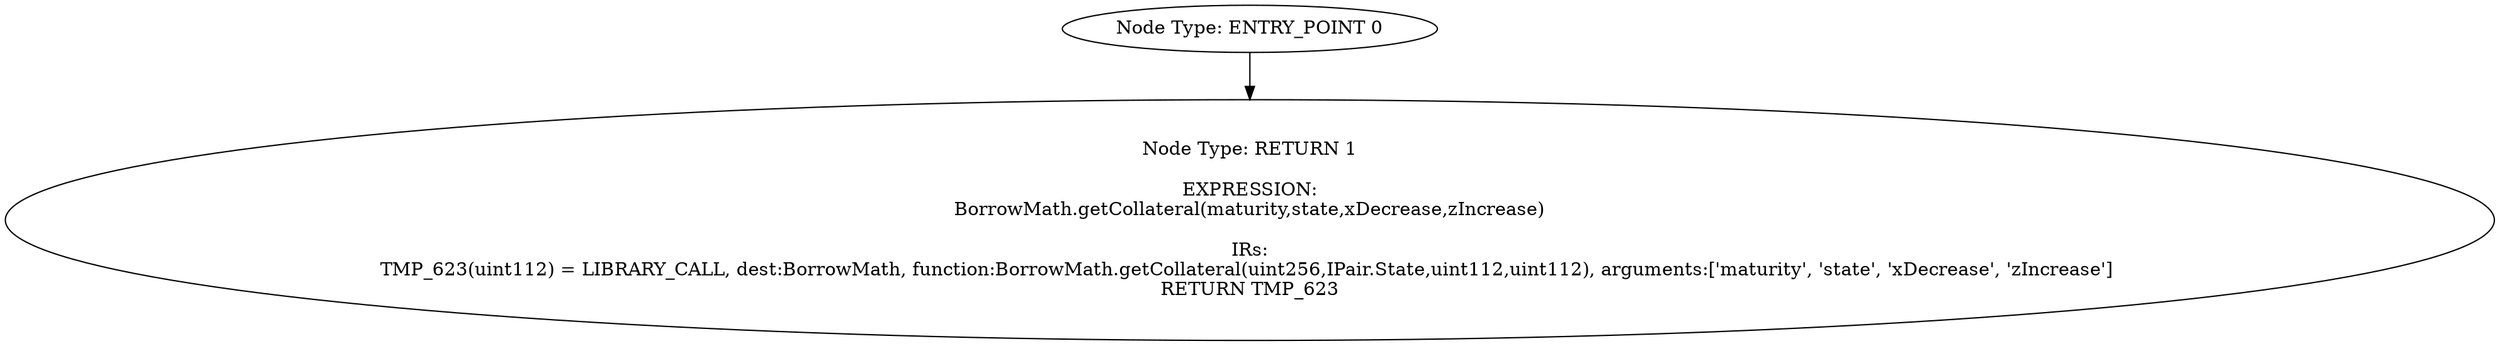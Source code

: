 digraph{
0[label="Node Type: ENTRY_POINT 0
"];
0->1;
1[label="Node Type: RETURN 1

EXPRESSION:
BorrowMath.getCollateral(maturity,state,xDecrease,zIncrease)

IRs:
TMP_623(uint112) = LIBRARY_CALL, dest:BorrowMath, function:BorrowMath.getCollateral(uint256,IPair.State,uint112,uint112), arguments:['maturity', 'state', 'xDecrease', 'zIncrease'] 
RETURN TMP_623"];
}

